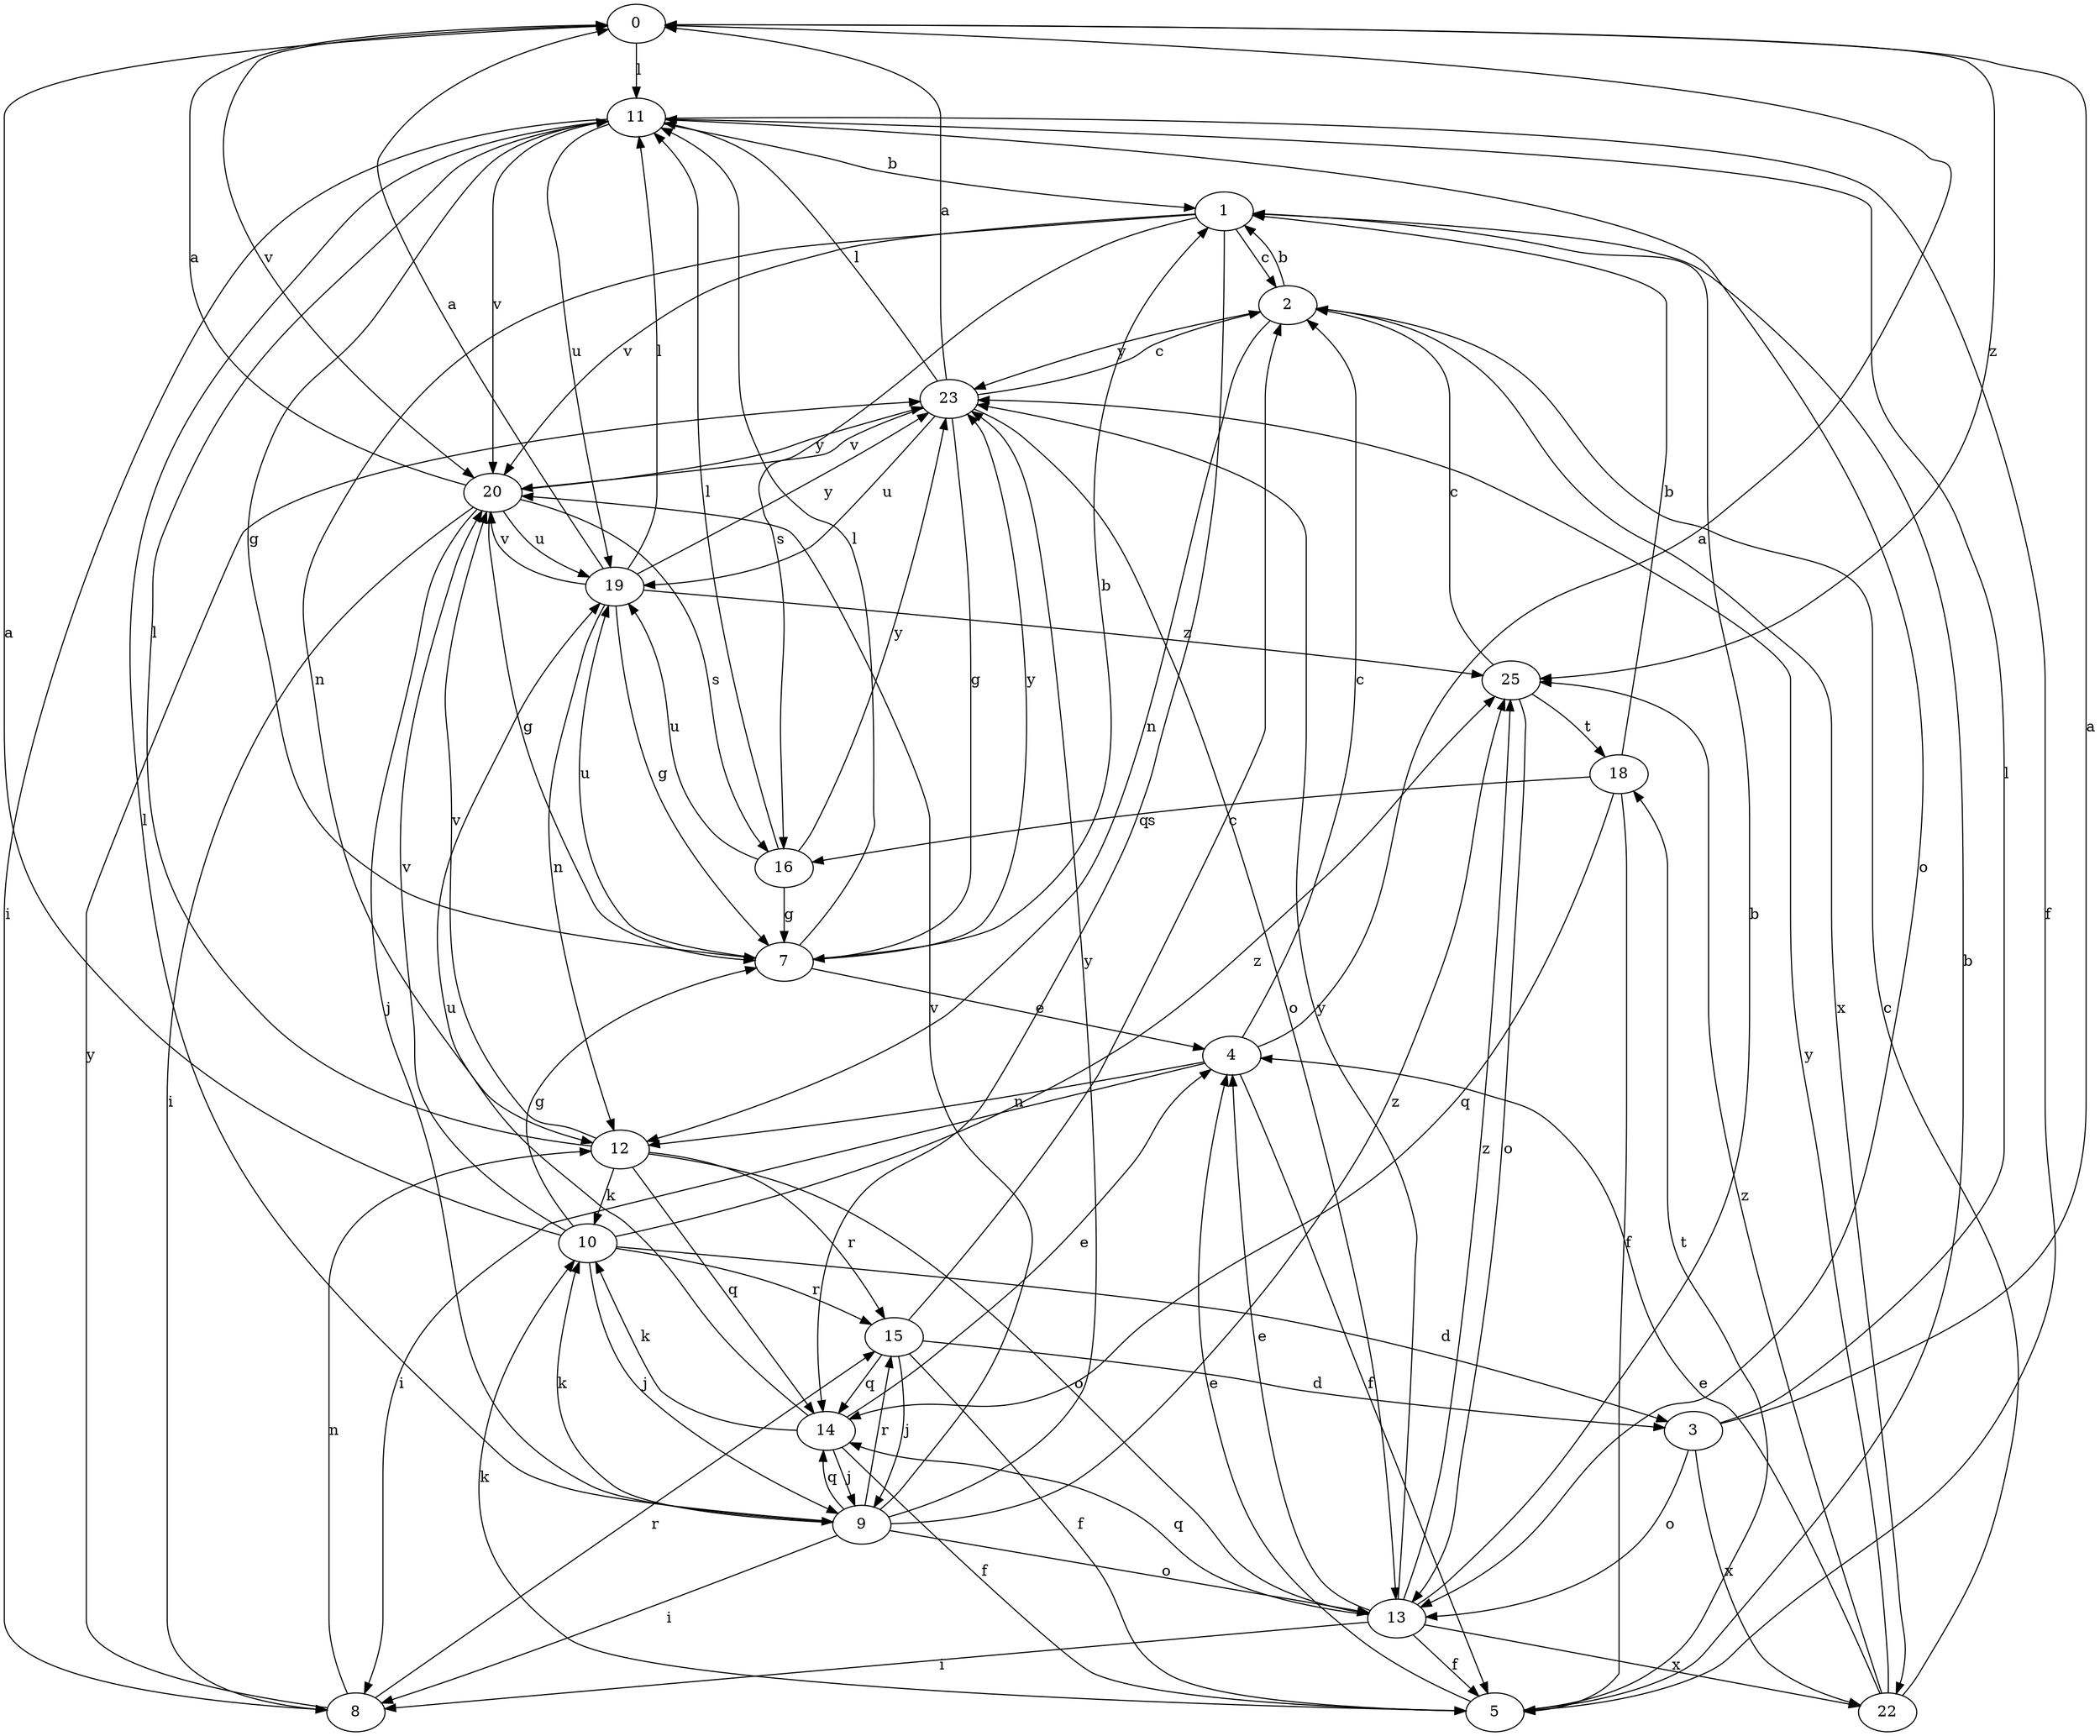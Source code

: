 strict digraph  {
0;
1;
2;
3;
4;
5;
7;
8;
9;
10;
11;
12;
13;
14;
15;
16;
18;
19;
20;
22;
23;
25;
0 -> 11  [label=l];
0 -> 20  [label=v];
0 -> 25  [label=z];
1 -> 2  [label=c];
1 -> 12  [label=n];
1 -> 14  [label=q];
1 -> 16  [label=s];
1 -> 20  [label=v];
2 -> 1  [label=b];
2 -> 12  [label=n];
2 -> 22  [label=x];
2 -> 23  [label=y];
3 -> 0  [label=a];
3 -> 11  [label=l];
3 -> 13  [label=o];
3 -> 22  [label=x];
4 -> 0  [label=a];
4 -> 2  [label=c];
4 -> 5  [label=f];
4 -> 8  [label=i];
4 -> 12  [label=n];
5 -> 1  [label=b];
5 -> 4  [label=e];
5 -> 10  [label=k];
5 -> 18  [label=t];
7 -> 1  [label=b];
7 -> 4  [label=e];
7 -> 11  [label=l];
7 -> 19  [label=u];
7 -> 23  [label=y];
8 -> 12  [label=n];
8 -> 15  [label=r];
8 -> 23  [label=y];
9 -> 8  [label=i];
9 -> 10  [label=k];
9 -> 11  [label=l];
9 -> 13  [label=o];
9 -> 14  [label=q];
9 -> 15  [label=r];
9 -> 20  [label=v];
9 -> 23  [label=y];
9 -> 25  [label=z];
10 -> 0  [label=a];
10 -> 3  [label=d];
10 -> 7  [label=g];
10 -> 9  [label=j];
10 -> 15  [label=r];
10 -> 20  [label=v];
10 -> 25  [label=z];
11 -> 1  [label=b];
11 -> 5  [label=f];
11 -> 7  [label=g];
11 -> 8  [label=i];
11 -> 13  [label=o];
11 -> 19  [label=u];
11 -> 20  [label=v];
12 -> 10  [label=k];
12 -> 11  [label=l];
12 -> 13  [label=o];
12 -> 14  [label=q];
12 -> 15  [label=r];
12 -> 20  [label=v];
13 -> 1  [label=b];
13 -> 4  [label=e];
13 -> 5  [label=f];
13 -> 8  [label=i];
13 -> 14  [label=q];
13 -> 22  [label=x];
13 -> 23  [label=y];
13 -> 25  [label=z];
14 -> 4  [label=e];
14 -> 5  [label=f];
14 -> 9  [label=j];
14 -> 10  [label=k];
14 -> 19  [label=u];
15 -> 2  [label=c];
15 -> 3  [label=d];
15 -> 5  [label=f];
15 -> 9  [label=j];
15 -> 14  [label=q];
16 -> 7  [label=g];
16 -> 11  [label=l];
16 -> 19  [label=u];
16 -> 23  [label=y];
18 -> 1  [label=b];
18 -> 5  [label=f];
18 -> 14  [label=q];
18 -> 16  [label=s];
19 -> 0  [label=a];
19 -> 7  [label=g];
19 -> 11  [label=l];
19 -> 12  [label=n];
19 -> 20  [label=v];
19 -> 23  [label=y];
19 -> 25  [label=z];
20 -> 0  [label=a];
20 -> 7  [label=g];
20 -> 8  [label=i];
20 -> 9  [label=j];
20 -> 16  [label=s];
20 -> 19  [label=u];
20 -> 23  [label=y];
22 -> 2  [label=c];
22 -> 4  [label=e];
22 -> 23  [label=y];
22 -> 25  [label=z];
23 -> 0  [label=a];
23 -> 2  [label=c];
23 -> 7  [label=g];
23 -> 11  [label=l];
23 -> 13  [label=o];
23 -> 19  [label=u];
23 -> 20  [label=v];
25 -> 2  [label=c];
25 -> 13  [label=o];
25 -> 18  [label=t];
}
